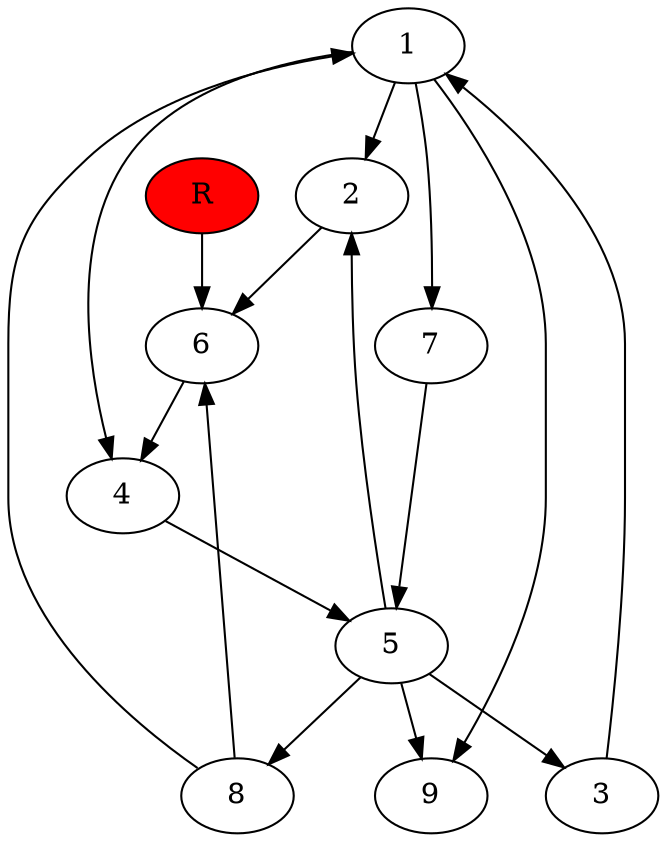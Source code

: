 digraph prb5603 {
	1
	2
	3
	4
	5
	6
	7
	8
	R [fillcolor="#ff0000" style=filled]
	1 -> 2
	1 -> 4
	1 -> 7
	1 -> 9
	2 -> 6
	3 -> 1
	4 -> 5
	5 -> 2
	5 -> 3
	5 -> 8
	5 -> 9
	6 -> 4
	7 -> 5
	8 -> 1
	8 -> 6
	R -> 6
}
